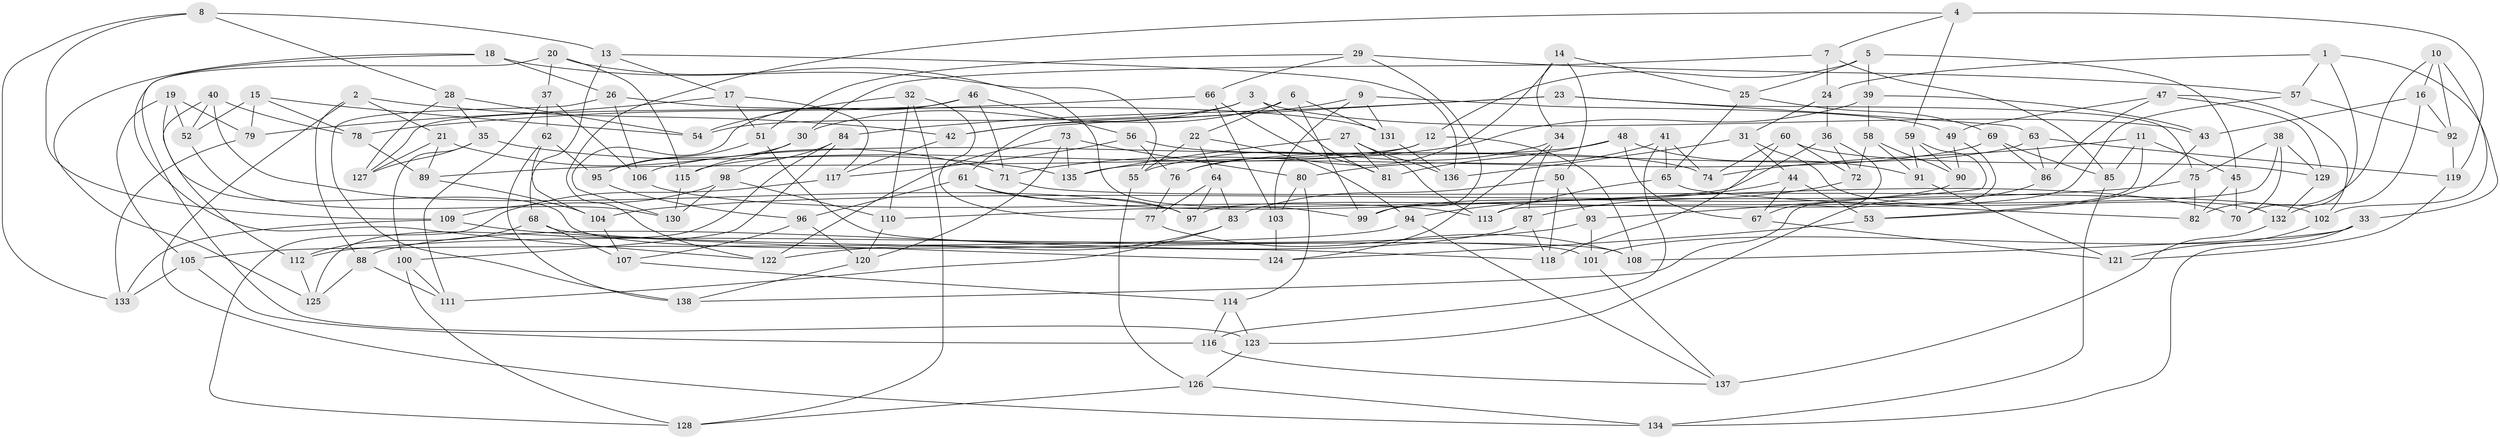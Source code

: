 // Generated by graph-tools (version 1.1) at 2025/26/03/09/25 03:26:52]
// undirected, 138 vertices, 276 edges
graph export_dot {
graph [start="1"]
  node [color=gray90,style=filled];
  1;
  2;
  3;
  4;
  5;
  6;
  7;
  8;
  9;
  10;
  11;
  12;
  13;
  14;
  15;
  16;
  17;
  18;
  19;
  20;
  21;
  22;
  23;
  24;
  25;
  26;
  27;
  28;
  29;
  30;
  31;
  32;
  33;
  34;
  35;
  36;
  37;
  38;
  39;
  40;
  41;
  42;
  43;
  44;
  45;
  46;
  47;
  48;
  49;
  50;
  51;
  52;
  53;
  54;
  55;
  56;
  57;
  58;
  59;
  60;
  61;
  62;
  63;
  64;
  65;
  66;
  67;
  68;
  69;
  70;
  71;
  72;
  73;
  74;
  75;
  76;
  77;
  78;
  79;
  80;
  81;
  82;
  83;
  84;
  85;
  86;
  87;
  88;
  89;
  90;
  91;
  92;
  93;
  94;
  95;
  96;
  97;
  98;
  99;
  100;
  101;
  102;
  103;
  104;
  105;
  106;
  107;
  108;
  109;
  110;
  111;
  112;
  113;
  114;
  115;
  116;
  117;
  118;
  119;
  120;
  121;
  122;
  123;
  124;
  125;
  126;
  127;
  128;
  129;
  130;
  131;
  132;
  133;
  134;
  135;
  136;
  137;
  138;
  1 -- 24;
  1 -- 70;
  1 -- 57;
  1 -- 33;
  2 -- 88;
  2 -- 21;
  2 -- 42;
  2 -- 134;
  3 -- 81;
  3 -- 54;
  3 -- 30;
  3 -- 43;
  4 -- 7;
  4 -- 122;
  4 -- 59;
  4 -- 119;
  5 -- 39;
  5 -- 45;
  5 -- 12;
  5 -- 25;
  6 -- 22;
  6 -- 42;
  6 -- 99;
  6 -- 131;
  7 -- 30;
  7 -- 24;
  7 -- 85;
  8 -- 13;
  8 -- 109;
  8 -- 133;
  8 -- 28;
  9 -- 131;
  9 -- 103;
  9 -- 42;
  9 -- 49;
  10 -- 16;
  10 -- 82;
  10 -- 102;
  10 -- 92;
  11 -- 74;
  11 -- 85;
  11 -- 53;
  11 -- 45;
  12 -- 115;
  12 -- 89;
  12 -- 108;
  13 -- 136;
  13 -- 17;
  13 -- 68;
  14 -- 34;
  14 -- 76;
  14 -- 25;
  14 -- 50;
  15 -- 78;
  15 -- 79;
  15 -- 52;
  15 -- 54;
  16 -- 92;
  16 -- 43;
  16 -- 132;
  17 -- 79;
  17 -- 51;
  17 -- 117;
  18 -- 122;
  18 -- 26;
  18 -- 125;
  18 -- 55;
  19 -- 101;
  19 -- 79;
  19 -- 52;
  19 -- 105;
  20 -- 37;
  20 -- 123;
  20 -- 115;
  20 -- 99;
  21 -- 71;
  21 -- 127;
  21 -- 89;
  22 -- 55;
  22 -- 94;
  22 -- 64;
  23 -- 75;
  23 -- 61;
  23 -- 84;
  23 -- 63;
  24 -- 31;
  24 -- 36;
  25 -- 65;
  25 -- 69;
  26 -- 131;
  26 -- 138;
  26 -- 106;
  27 -- 81;
  27 -- 113;
  27 -- 136;
  27 -- 135;
  28 -- 54;
  28 -- 35;
  28 -- 127;
  29 -- 66;
  29 -- 57;
  29 -- 99;
  29 -- 51;
  30 -- 115;
  30 -- 95;
  31 -- 132;
  31 -- 44;
  31 -- 136;
  32 -- 77;
  32 -- 128;
  32 -- 54;
  32 -- 110;
  33 -- 101;
  33 -- 134;
  33 -- 108;
  34 -- 55;
  34 -- 87;
  34 -- 124;
  35 -- 135;
  35 -- 127;
  35 -- 100;
  36 -- 72;
  36 -- 110;
  36 -- 67;
  37 -- 62;
  37 -- 111;
  37 -- 106;
  38 -- 129;
  38 -- 113;
  38 -- 70;
  38 -- 75;
  39 -- 58;
  39 -- 43;
  39 -- 71;
  40 -- 97;
  40 -- 52;
  40 -- 78;
  40 -- 112;
  41 -- 74;
  41 -- 80;
  41 -- 116;
  41 -- 65;
  42 -- 117;
  43 -- 53;
  44 -- 67;
  44 -- 53;
  44 -- 94;
  45 -- 82;
  45 -- 70;
  46 -- 71;
  46 -- 130;
  46 -- 127;
  46 -- 56;
  47 -- 49;
  47 -- 129;
  47 -- 86;
  47 -- 102;
  48 -- 91;
  48 -- 81;
  48 -- 67;
  48 -- 106;
  49 -- 90;
  49 -- 138;
  50 -- 118;
  50 -- 83;
  50 -- 93;
  51 -- 95;
  51 -- 108;
  52 -- 130;
  53 -- 124;
  55 -- 126;
  56 -- 74;
  56 -- 76;
  56 -- 117;
  57 -- 97;
  57 -- 92;
  58 -- 90;
  58 -- 72;
  58 -- 91;
  59 -- 90;
  59 -- 91;
  59 -- 93;
  60 -- 129;
  60 -- 72;
  60 -- 118;
  60 -- 74;
  61 -- 70;
  61 -- 96;
  61 -- 97;
  62 -- 104;
  62 -- 95;
  62 -- 138;
  63 -- 86;
  63 -- 119;
  63 -- 76;
  64 -- 83;
  64 -- 97;
  64 -- 77;
  65 -- 113;
  65 -- 82;
  66 -- 78;
  66 -- 81;
  66 -- 103;
  67 -- 121;
  68 -- 118;
  68 -- 107;
  68 -- 112;
  69 -- 85;
  69 -- 86;
  69 -- 135;
  71 -- 102;
  72 -- 87;
  73 -- 122;
  73 -- 120;
  73 -- 80;
  73 -- 135;
  75 -- 82;
  75 -- 104;
  76 -- 77;
  77 -- 108;
  78 -- 89;
  79 -- 133;
  80 -- 103;
  80 -- 114;
  83 -- 111;
  83 -- 122;
  84 -- 100;
  84 -- 125;
  84 -- 98;
  85 -- 134;
  86 -- 123;
  87 -- 88;
  87 -- 118;
  88 -- 125;
  88 -- 111;
  89 -- 104;
  90 -- 99;
  91 -- 121;
  92 -- 119;
  93 -- 101;
  93 -- 112;
  94 -- 137;
  94 -- 105;
  95 -- 96;
  96 -- 120;
  96 -- 107;
  98 -- 109;
  98 -- 110;
  98 -- 130;
  100 -- 111;
  100 -- 128;
  101 -- 137;
  102 -- 121;
  103 -- 124;
  104 -- 107;
  105 -- 116;
  105 -- 133;
  106 -- 113;
  107 -- 114;
  109 -- 133;
  109 -- 124;
  110 -- 120;
  112 -- 125;
  114 -- 116;
  114 -- 123;
  115 -- 130;
  116 -- 137;
  117 -- 128;
  119 -- 121;
  120 -- 138;
  123 -- 126;
  126 -- 128;
  126 -- 134;
  129 -- 132;
  131 -- 136;
  132 -- 137;
}
